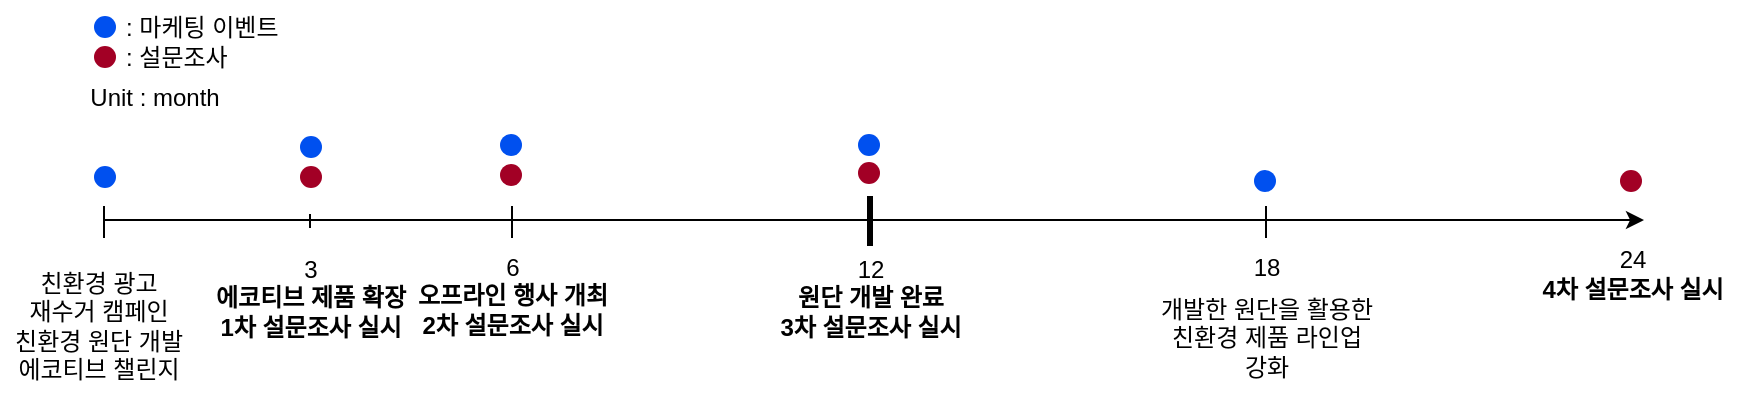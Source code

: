 <mxfile version="21.3.6" type="github">
  <diagram name="페이지-1" id="XDwKWX2P92btB2QJnYih">
    <mxGraphModel dx="954" dy="534" grid="0" gridSize="10" guides="1" tooltips="1" connect="1" arrows="1" fold="1" page="1" pageScale="1" pageWidth="1200" pageHeight="1920" background="#ffffff" math="0" shadow="0">
      <root>
        <mxCell id="0" />
        <mxCell id="1" parent="0" />
        <mxCell id="_ksSLjebN5ixidT2kmzD-1" value="" style="endArrow=classic;html=1;rounded=0;strokeColor=#000000;" edge="1" parent="1">
          <mxGeometry width="50" height="50" relative="1" as="geometry">
            <mxPoint x="80" y="280" as="sourcePoint" />
            <mxPoint x="850" y="280" as="targetPoint" />
          </mxGeometry>
        </mxCell>
        <mxCell id="_ksSLjebN5ixidT2kmzD-2" value="" style="endArrow=none;html=1;rounded=0;strokeColor=#000000;strokeWidth=3;" edge="1" parent="1">
          <mxGeometry width="50" height="50" relative="1" as="geometry">
            <mxPoint x="463" y="293" as="sourcePoint" />
            <mxPoint x="463" y="268" as="targetPoint" />
          </mxGeometry>
        </mxCell>
        <mxCell id="_ksSLjebN5ixidT2kmzD-5" value="" style="endArrow=none;html=1;rounded=0;strokeColor=#000000;" edge="1" parent="1">
          <mxGeometry width="50" height="50" relative="1" as="geometry">
            <mxPoint x="284" y="289" as="sourcePoint" />
            <mxPoint x="284" y="273" as="targetPoint" />
          </mxGeometry>
        </mxCell>
        <mxCell id="_ksSLjebN5ixidT2kmzD-6" value="" style="endArrow=none;html=1;rounded=0;strokeColor=#000000;" edge="1" parent="1">
          <mxGeometry width="50" height="50" relative="1" as="geometry">
            <mxPoint x="661" y="289" as="sourcePoint" />
            <mxPoint x="661" y="273" as="targetPoint" />
          </mxGeometry>
        </mxCell>
        <mxCell id="_ksSLjebN5ixidT2kmzD-7" value="&lt;font color=&quot;#000000&quot;&gt;6&lt;br&gt;&lt;/font&gt;&lt;font color=&quot;#000000&quot;&gt;&lt;b&gt;오프라인 행사 개최&lt;br&gt;&lt;/b&gt;&lt;/font&gt;&lt;b style=&quot;color: rgb(0, 0, 0);&quot;&gt;2차 설문조사 실시&lt;/b&gt;&lt;font color=&quot;#000000&quot;&gt;&lt;br&gt;&lt;/font&gt;" style="text;html=1;align=center;verticalAlign=middle;resizable=0;points=[];autosize=1;strokeColor=none;fillColor=none;" vertex="1" parent="1">
          <mxGeometry x="229.5" y="290" width="108" height="55" as="geometry" />
        </mxCell>
        <mxCell id="_ksSLjebN5ixidT2kmzD-8" value="&lt;font color=&quot;#000000&quot;&gt;18&lt;br&gt;&lt;/font&gt;" style="text;html=1;align=center;verticalAlign=middle;resizable=0;points=[];autosize=1;strokeColor=none;fillColor=none;" vertex="1" parent="1">
          <mxGeometry x="645" y="291" width="31" height="26" as="geometry" />
        </mxCell>
        <mxCell id="_ksSLjebN5ixidT2kmzD-10" value="" style="endArrow=none;html=1;rounded=0;strokeColor=#000000;" edge="1" parent="1">
          <mxGeometry width="50" height="50" relative="1" as="geometry">
            <mxPoint x="183" y="284" as="sourcePoint" />
            <mxPoint x="183" y="277" as="targetPoint" />
          </mxGeometry>
        </mxCell>
        <mxCell id="_ksSLjebN5ixidT2kmzD-11" value="" style="endArrow=none;html=1;rounded=0;strokeColor=#000000;" edge="1" parent="1">
          <mxGeometry width="50" height="50" relative="1" as="geometry">
            <mxPoint x="80" y="289" as="sourcePoint" />
            <mxPoint x="80" y="273" as="targetPoint" />
          </mxGeometry>
        </mxCell>
        <mxCell id="_ksSLjebN5ixidT2kmzD-12" value="&lt;font color=&quot;#000000&quot;&gt;3&lt;br&gt;&lt;/font&gt;&lt;font color=&quot;#000000&quot;&gt;&lt;b&gt;에코티브 제품 확장&lt;br&gt;&lt;/b&gt;&lt;/font&gt;&lt;b style=&quot;color: rgb(0, 0, 0);&quot;&gt;1차 설문조사 실시&lt;/b&gt;&lt;font color=&quot;#000000&quot;&gt;&lt;br&gt;&lt;/font&gt;" style="text;html=1;align=center;verticalAlign=middle;resizable=0;points=[];autosize=1;strokeColor=none;fillColor=none;" vertex="1" parent="1">
          <mxGeometry x="128.5" y="291" width="108" height="55" as="geometry" />
        </mxCell>
        <mxCell id="_ksSLjebN5ixidT2kmzD-13" value="&lt;font color=&quot;#000000&quot;&gt;Unit : month&lt;/font&gt;" style="text;html=1;align=center;verticalAlign=middle;resizable=0;points=[];autosize=1;strokeColor=none;fillColor=none;" vertex="1" parent="1">
          <mxGeometry x="63" y="206" width="83" height="26" as="geometry" />
        </mxCell>
        <mxCell id="_ksSLjebN5ixidT2kmzD-15" value="" style="ellipse;shape=doubleEllipse;whiteSpace=wrap;html=1;aspect=fixed;strokeColor=none;fillColor=#a20025;fontColor=#ffffff;" vertex="1" parent="1">
          <mxGeometry x="178" y="253" width="11" height="11" as="geometry" />
        </mxCell>
        <mxCell id="_ksSLjebN5ixidT2kmzD-17" value="" style="ellipse;shape=doubleEllipse;whiteSpace=wrap;html=1;aspect=fixed;strokeColor=none;fillColor=#a20025;fontColor=#ffffff;" vertex="1" parent="1">
          <mxGeometry x="278" y="252" width="11" height="11" as="geometry" />
        </mxCell>
        <mxCell id="_ksSLjebN5ixidT2kmzD-18" value="" style="ellipse;shape=doubleEllipse;whiteSpace=wrap;html=1;aspect=fixed;strokeColor=none;fillColor=#a20025;fontColor=#ffffff;" vertex="1" parent="1">
          <mxGeometry x="457" y="251" width="11" height="11" as="geometry" />
        </mxCell>
        <mxCell id="_ksSLjebN5ixidT2kmzD-19" value="" style="ellipse;shape=doubleEllipse;whiteSpace=wrap;html=1;aspect=fixed;strokeColor=none;fillColor=#a20025;fontColor=#ffffff;" vertex="1" parent="1">
          <mxGeometry x="838" y="255" width="11" height="11" as="geometry" />
        </mxCell>
        <mxCell id="_ksSLjebN5ixidT2kmzD-20" value="&lt;font color=&quot;#000000&quot;&gt;12&lt;br&gt;&lt;b&gt;원단 개발 완료&lt;/b&gt;&lt;br&gt;&lt;/font&gt;&lt;b style=&quot;color: rgb(0, 0, 0);&quot;&gt;3차 설문조사 실시&lt;/b&gt;&lt;font color=&quot;#000000&quot;&gt;&lt;br&gt;&lt;/font&gt;" style="text;html=1;align=center;verticalAlign=middle;resizable=0;points=[];autosize=1;strokeColor=none;fillColor=none;" vertex="1" parent="1">
          <mxGeometry x="410.5" y="291" width="104" height="55" as="geometry" />
        </mxCell>
        <mxCell id="_ksSLjebN5ixidT2kmzD-21" value="&lt;span style=&quot;color: rgb(0, 0, 0);&quot;&gt;24&lt;br&gt;&lt;/span&gt;&lt;b style=&quot;color: rgb(0, 0, 0);&quot;&gt;4차 설문조사 실시&lt;/b&gt;&lt;font color=&quot;#000000&quot;&gt;&lt;br&gt;&lt;/font&gt;" style="text;html=1;align=center;verticalAlign=middle;resizable=0;points=[];autosize=1;strokeColor=none;fillColor=none;" vertex="1" parent="1">
          <mxGeometry x="791.5" y="286" width="104" height="41" as="geometry" />
        </mxCell>
        <mxCell id="_ksSLjebN5ixidT2kmzD-22" value="&lt;font color=&quot;#000000&quot;&gt;친환경 광고&lt;br&gt;재수거 캠페인&lt;br&gt;친환경 원단 개발&lt;br&gt;에코티브 챌린지&lt;br&gt;&lt;/font&gt;" style="text;html=1;align=center;verticalAlign=middle;resizable=0;points=[];autosize=1;strokeColor=none;fillColor=none;" vertex="1" parent="1">
          <mxGeometry x="28" y="298" width="97" height="70" as="geometry" />
        </mxCell>
        <mxCell id="_ksSLjebN5ixidT2kmzD-23" value="" style="ellipse;shape=doubleEllipse;whiteSpace=wrap;html=1;aspect=fixed;strokeColor=none;fillColor=#0050ef;fontColor=#ffffff;" vertex="1" parent="1">
          <mxGeometry x="75" y="253" width="11" height="11" as="geometry" />
        </mxCell>
        <mxCell id="_ksSLjebN5ixidT2kmzD-24" value="" style="ellipse;shape=doubleEllipse;whiteSpace=wrap;html=1;aspect=fixed;strokeColor=none;fillColor=#0050ef;fontColor=#ffffff;" vertex="1" parent="1">
          <mxGeometry x="178" y="238" width="11" height="11" as="geometry" />
        </mxCell>
        <mxCell id="_ksSLjebN5ixidT2kmzD-25" value="" style="ellipse;shape=doubleEllipse;whiteSpace=wrap;html=1;aspect=fixed;strokeColor=none;fillColor=#0050ef;fontColor=#ffffff;" vertex="1" parent="1">
          <mxGeometry x="278" y="237" width="11" height="11" as="geometry" />
        </mxCell>
        <mxCell id="_ksSLjebN5ixidT2kmzD-27" value="" style="ellipse;shape=doubleEllipse;whiteSpace=wrap;html=1;aspect=fixed;strokeColor=none;fillColor=#0050ef;fontColor=#ffffff;" vertex="1" parent="1">
          <mxGeometry x="457" y="237" width="11" height="11" as="geometry" />
        </mxCell>
        <mxCell id="_ksSLjebN5ixidT2kmzD-28" value="" style="ellipse;shape=doubleEllipse;whiteSpace=wrap;html=1;aspect=fixed;strokeColor=none;fillColor=#a20025;fontColor=#ffffff;" vertex="1" parent="1">
          <mxGeometry x="75" y="193" width="11" height="11" as="geometry" />
        </mxCell>
        <mxCell id="_ksSLjebN5ixidT2kmzD-29" value="" style="ellipse;shape=doubleEllipse;whiteSpace=wrap;html=1;aspect=fixed;strokeColor=none;fillColor=#0050ef;fontColor=#ffffff;" vertex="1" parent="1">
          <mxGeometry x="75" y="178" width="11" height="11" as="geometry" />
        </mxCell>
        <mxCell id="_ksSLjebN5ixidT2kmzD-31" value="&lt;font color=&quot;#000000&quot;&gt;: 마케팅 이벤트&lt;br&gt;&lt;/font&gt;&lt;div style=&quot;&quot;&gt;&lt;span style=&quot;background-color: initial;&quot;&gt;&lt;font color=&quot;#000000&quot;&gt;: 설문조사&amp;nbsp;&lt;/font&gt;&lt;/span&gt;&lt;/div&gt;" style="text;html=1;align=left;verticalAlign=middle;resizable=0;points=[];autosize=1;strokeColor=none;fillColor=none;" vertex="1" parent="1">
          <mxGeometry x="89" y="170" width="90" height="41" as="geometry" />
        </mxCell>
        <mxCell id="_ksSLjebN5ixidT2kmzD-32" value="" style="ellipse;shape=doubleEllipse;whiteSpace=wrap;html=1;aspect=fixed;strokeColor=none;fillColor=#0050ef;fontColor=#ffffff;" vertex="1" parent="1">
          <mxGeometry x="655" y="255" width="11" height="11" as="geometry" />
        </mxCell>
        <mxCell id="_ksSLjebN5ixidT2kmzD-33" value="&lt;font color=&quot;#000000&quot;&gt;개발한 원단을 활용한&lt;br&gt;친환경 제품 라인업&lt;br&gt;강화&lt;br&gt;&lt;/font&gt;" style="text;html=1;align=center;verticalAlign=middle;resizable=0;points=[];autosize=1;strokeColor=none;fillColor=none;" vertex="1" parent="1">
          <mxGeometry x="601.5" y="311" width="118" height="55" as="geometry" />
        </mxCell>
      </root>
    </mxGraphModel>
  </diagram>
</mxfile>
